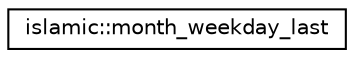 digraph "Graphical Class Hierarchy"
{
 // LATEX_PDF_SIZE
  edge [fontname="Helvetica",fontsize="10",labelfontname="Helvetica",labelfontsize="10"];
  node [fontname="Helvetica",fontsize="10",shape=record];
  rankdir="LR";
  Node0 [label="islamic::month_weekday_last",height=0.2,width=0.4,color="black", fillcolor="white", style="filled",URL="$classislamic_1_1month__weekday__last.html",tooltip=" "];
}
